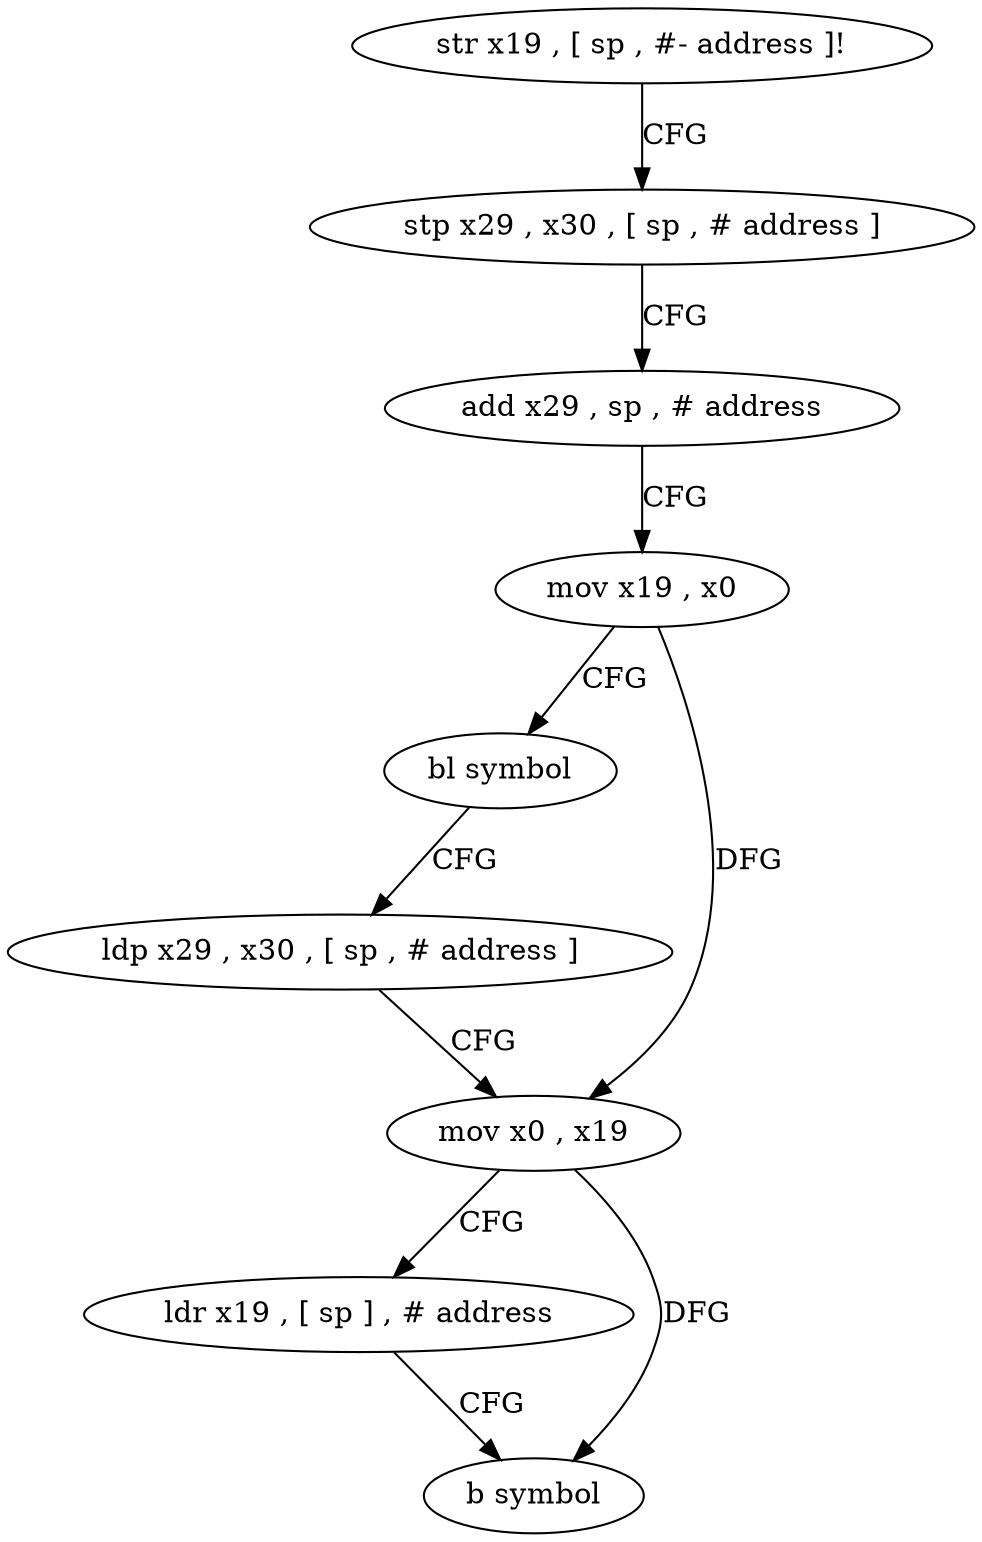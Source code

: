 digraph "func" {
"4263288" [label = "str x19 , [ sp , #- address ]!" ]
"4263292" [label = "stp x29 , x30 , [ sp , # address ]" ]
"4263296" [label = "add x29 , sp , # address" ]
"4263300" [label = "mov x19 , x0" ]
"4263304" [label = "bl symbol" ]
"4263308" [label = "ldp x29 , x30 , [ sp , # address ]" ]
"4263312" [label = "mov x0 , x19" ]
"4263316" [label = "ldr x19 , [ sp ] , # address" ]
"4263320" [label = "b symbol" ]
"4263288" -> "4263292" [ label = "CFG" ]
"4263292" -> "4263296" [ label = "CFG" ]
"4263296" -> "4263300" [ label = "CFG" ]
"4263300" -> "4263304" [ label = "CFG" ]
"4263300" -> "4263312" [ label = "DFG" ]
"4263304" -> "4263308" [ label = "CFG" ]
"4263308" -> "4263312" [ label = "CFG" ]
"4263312" -> "4263316" [ label = "CFG" ]
"4263312" -> "4263320" [ label = "DFG" ]
"4263316" -> "4263320" [ label = "CFG" ]
}
